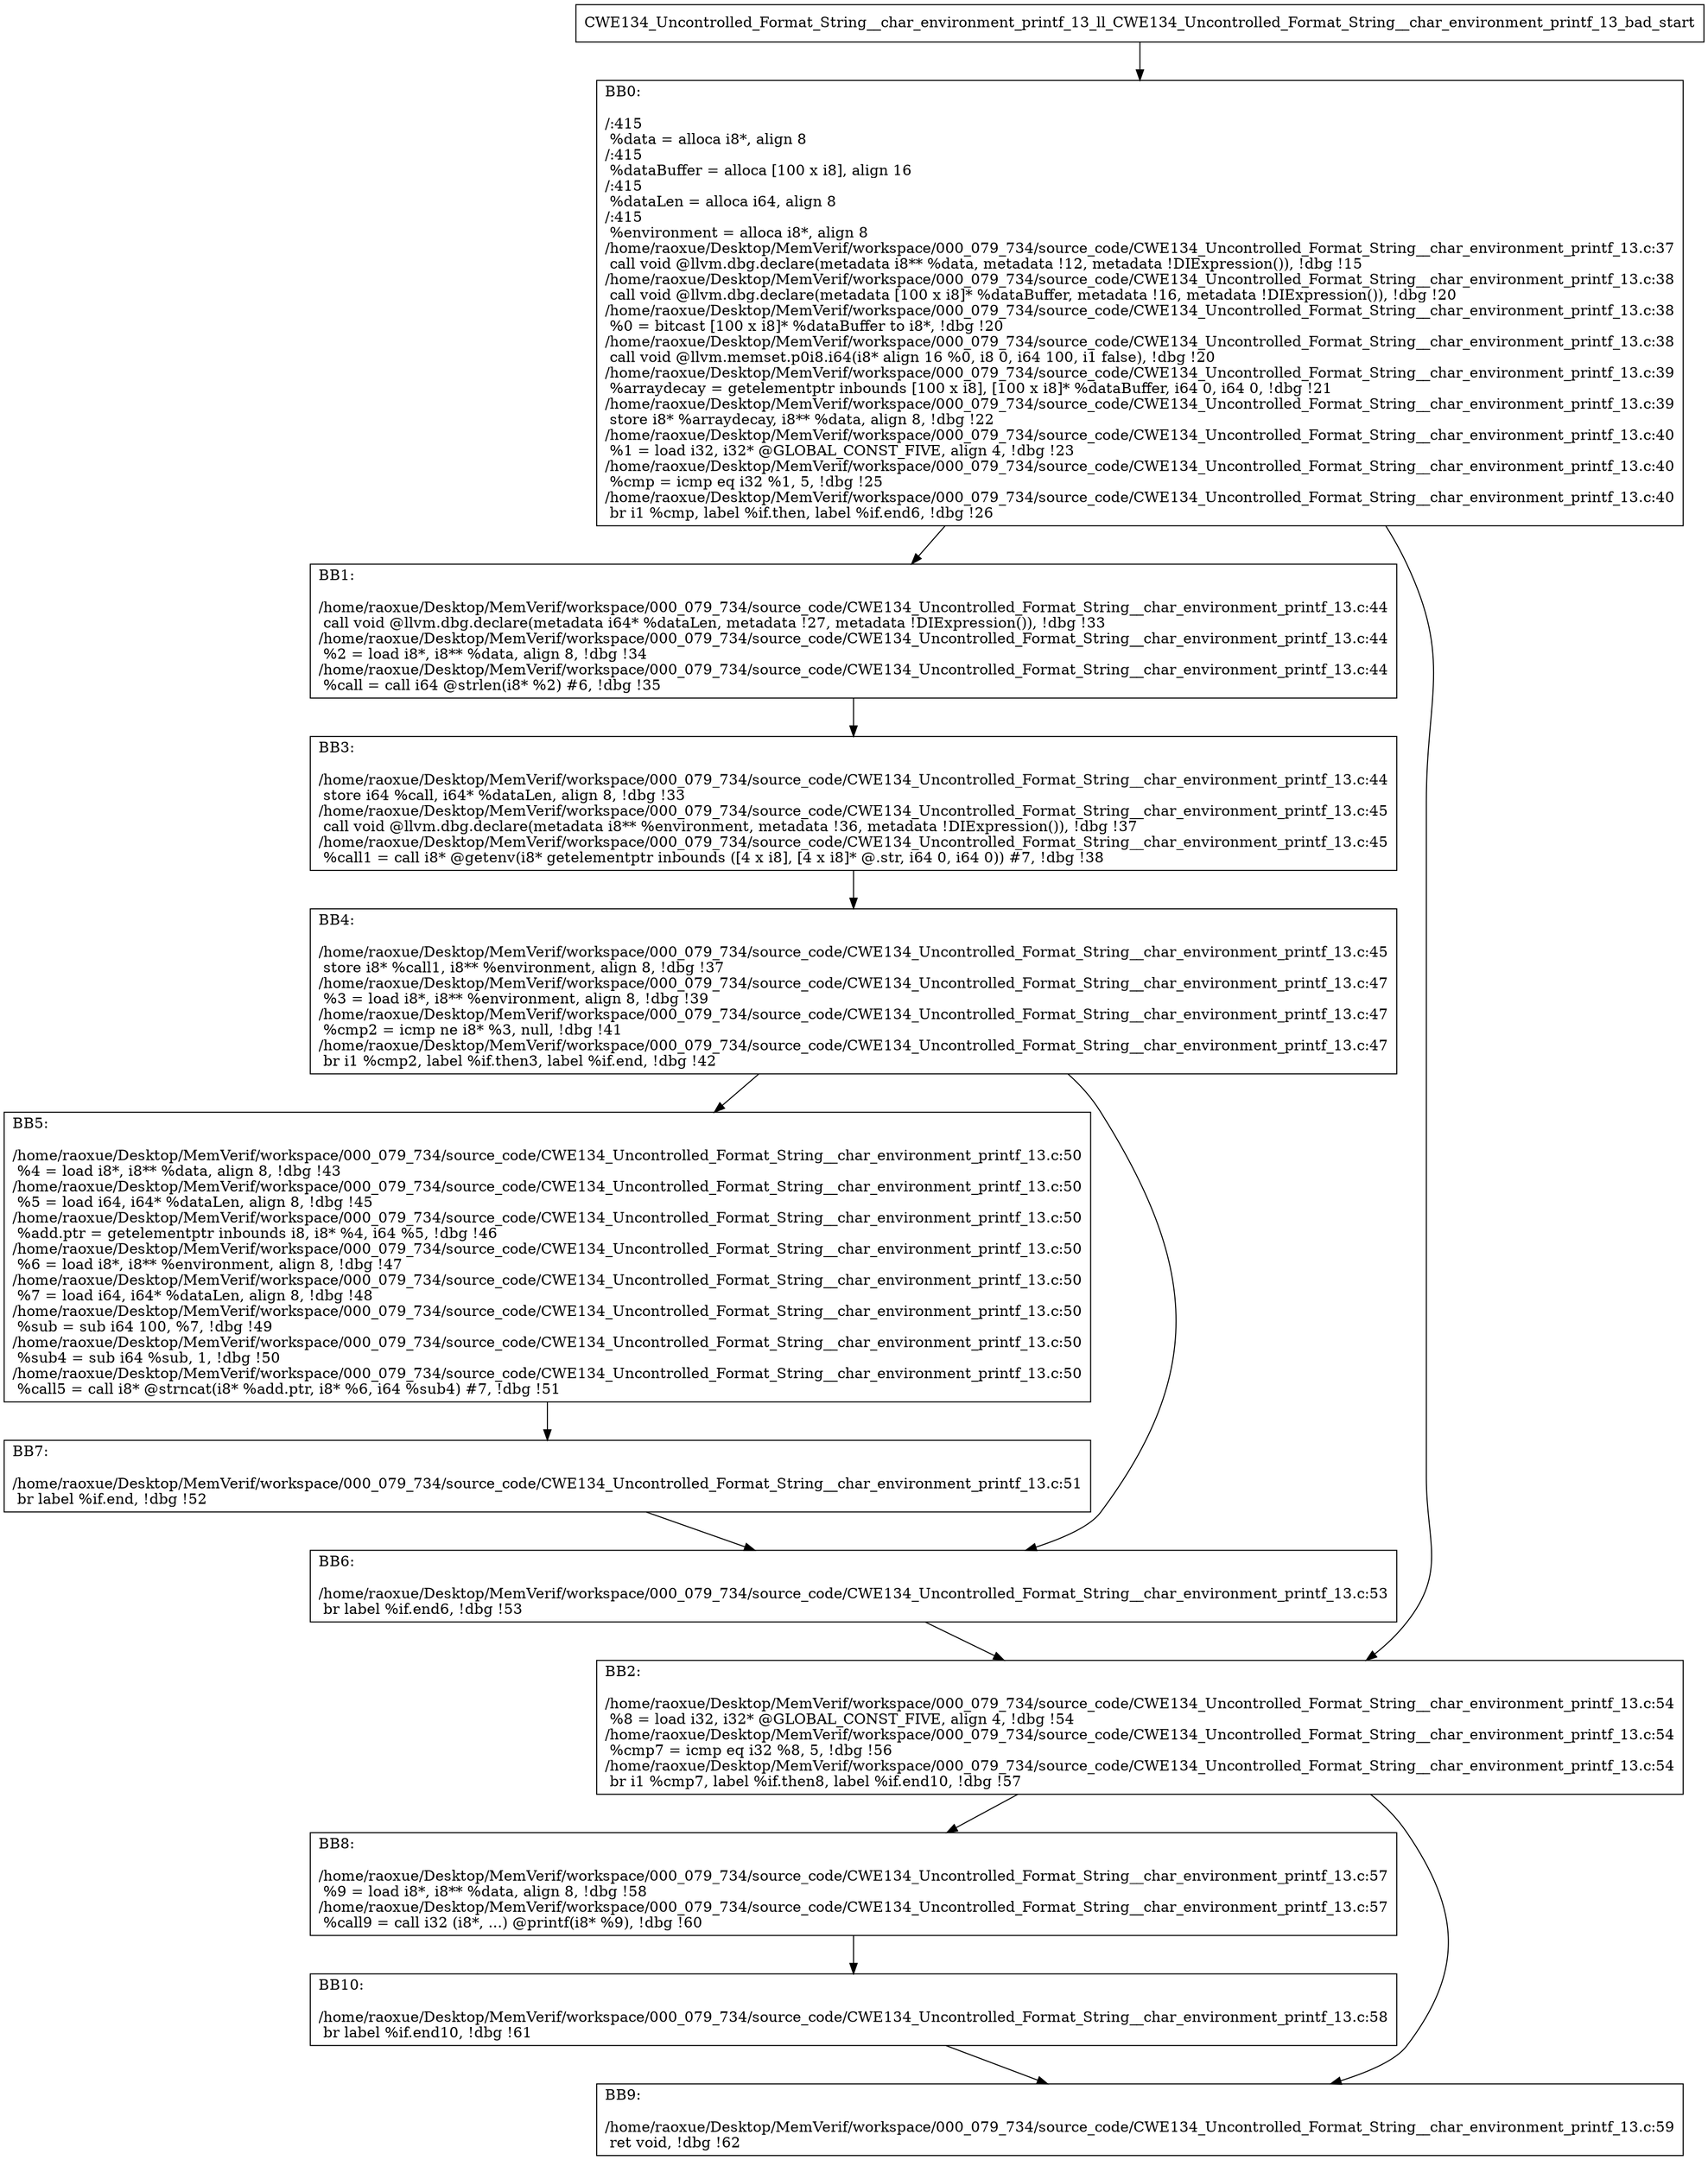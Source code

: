 digraph "CFG for'CWE134_Uncontrolled_Format_String__char_environment_printf_13_ll_CWE134_Uncontrolled_Format_String__char_environment_printf_13_bad' function" {
	BBCWE134_Uncontrolled_Format_String__char_environment_printf_13_ll_CWE134_Uncontrolled_Format_String__char_environment_printf_13_bad_start[shape=record,label="{CWE134_Uncontrolled_Format_String__char_environment_printf_13_ll_CWE134_Uncontrolled_Format_String__char_environment_printf_13_bad_start}"];
	BBCWE134_Uncontrolled_Format_String__char_environment_printf_13_ll_CWE134_Uncontrolled_Format_String__char_environment_printf_13_bad_start-> CWE134_Uncontrolled_Format_String__char_environment_printf_13_ll_CWE134_Uncontrolled_Format_String__char_environment_printf_13_badBB0;
	CWE134_Uncontrolled_Format_String__char_environment_printf_13_ll_CWE134_Uncontrolled_Format_String__char_environment_printf_13_badBB0 [shape=record, label="{BB0:\l\l/:415\l
  %data = alloca i8*, align 8\l
/:415\l
  %dataBuffer = alloca [100 x i8], align 16\l
/:415\l
  %dataLen = alloca i64, align 8\l
/:415\l
  %environment = alloca i8*, align 8\l
/home/raoxue/Desktop/MemVerif/workspace/000_079_734/source_code/CWE134_Uncontrolled_Format_String__char_environment_printf_13.c:37\l
  call void @llvm.dbg.declare(metadata i8** %data, metadata !12, metadata !DIExpression()), !dbg !15\l
/home/raoxue/Desktop/MemVerif/workspace/000_079_734/source_code/CWE134_Uncontrolled_Format_String__char_environment_printf_13.c:38\l
  call void @llvm.dbg.declare(metadata [100 x i8]* %dataBuffer, metadata !16, metadata !DIExpression()), !dbg !20\l
/home/raoxue/Desktop/MemVerif/workspace/000_079_734/source_code/CWE134_Uncontrolled_Format_String__char_environment_printf_13.c:38\l
  %0 = bitcast [100 x i8]* %dataBuffer to i8*, !dbg !20\l
/home/raoxue/Desktop/MemVerif/workspace/000_079_734/source_code/CWE134_Uncontrolled_Format_String__char_environment_printf_13.c:38\l
  call void @llvm.memset.p0i8.i64(i8* align 16 %0, i8 0, i64 100, i1 false), !dbg !20\l
/home/raoxue/Desktop/MemVerif/workspace/000_079_734/source_code/CWE134_Uncontrolled_Format_String__char_environment_printf_13.c:39\l
  %arraydecay = getelementptr inbounds [100 x i8], [100 x i8]* %dataBuffer, i64 0, i64 0, !dbg !21\l
/home/raoxue/Desktop/MemVerif/workspace/000_079_734/source_code/CWE134_Uncontrolled_Format_String__char_environment_printf_13.c:39\l
  store i8* %arraydecay, i8** %data, align 8, !dbg !22\l
/home/raoxue/Desktop/MemVerif/workspace/000_079_734/source_code/CWE134_Uncontrolled_Format_String__char_environment_printf_13.c:40\l
  %1 = load i32, i32* @GLOBAL_CONST_FIVE, align 4, !dbg !23\l
/home/raoxue/Desktop/MemVerif/workspace/000_079_734/source_code/CWE134_Uncontrolled_Format_String__char_environment_printf_13.c:40\l
  %cmp = icmp eq i32 %1, 5, !dbg !25\l
/home/raoxue/Desktop/MemVerif/workspace/000_079_734/source_code/CWE134_Uncontrolled_Format_String__char_environment_printf_13.c:40\l
  br i1 %cmp, label %if.then, label %if.end6, !dbg !26\l
}"];
	CWE134_Uncontrolled_Format_String__char_environment_printf_13_ll_CWE134_Uncontrolled_Format_String__char_environment_printf_13_badBB0-> CWE134_Uncontrolled_Format_String__char_environment_printf_13_ll_CWE134_Uncontrolled_Format_String__char_environment_printf_13_badBB1;
	CWE134_Uncontrolled_Format_String__char_environment_printf_13_ll_CWE134_Uncontrolled_Format_String__char_environment_printf_13_badBB0-> CWE134_Uncontrolled_Format_String__char_environment_printf_13_ll_CWE134_Uncontrolled_Format_String__char_environment_printf_13_badBB2;
	CWE134_Uncontrolled_Format_String__char_environment_printf_13_ll_CWE134_Uncontrolled_Format_String__char_environment_printf_13_badBB1 [shape=record, label="{BB1:\l\l/home/raoxue/Desktop/MemVerif/workspace/000_079_734/source_code/CWE134_Uncontrolled_Format_String__char_environment_printf_13.c:44\l
  call void @llvm.dbg.declare(metadata i64* %dataLen, metadata !27, metadata !DIExpression()), !dbg !33\l
/home/raoxue/Desktop/MemVerif/workspace/000_079_734/source_code/CWE134_Uncontrolled_Format_String__char_environment_printf_13.c:44\l
  %2 = load i8*, i8** %data, align 8, !dbg !34\l
/home/raoxue/Desktop/MemVerif/workspace/000_079_734/source_code/CWE134_Uncontrolled_Format_String__char_environment_printf_13.c:44\l
  %call = call i64 @strlen(i8* %2) #6, !dbg !35\l
}"];
	CWE134_Uncontrolled_Format_String__char_environment_printf_13_ll_CWE134_Uncontrolled_Format_String__char_environment_printf_13_badBB1-> CWE134_Uncontrolled_Format_String__char_environment_printf_13_ll_CWE134_Uncontrolled_Format_String__char_environment_printf_13_badBB3;
	CWE134_Uncontrolled_Format_String__char_environment_printf_13_ll_CWE134_Uncontrolled_Format_String__char_environment_printf_13_badBB3 [shape=record, label="{BB3:\l\l/home/raoxue/Desktop/MemVerif/workspace/000_079_734/source_code/CWE134_Uncontrolled_Format_String__char_environment_printf_13.c:44\l
  store i64 %call, i64* %dataLen, align 8, !dbg !33\l
/home/raoxue/Desktop/MemVerif/workspace/000_079_734/source_code/CWE134_Uncontrolled_Format_String__char_environment_printf_13.c:45\l
  call void @llvm.dbg.declare(metadata i8** %environment, metadata !36, metadata !DIExpression()), !dbg !37\l
/home/raoxue/Desktop/MemVerif/workspace/000_079_734/source_code/CWE134_Uncontrolled_Format_String__char_environment_printf_13.c:45\l
  %call1 = call i8* @getenv(i8* getelementptr inbounds ([4 x i8], [4 x i8]* @.str, i64 0, i64 0)) #7, !dbg !38\l
}"];
	CWE134_Uncontrolled_Format_String__char_environment_printf_13_ll_CWE134_Uncontrolled_Format_String__char_environment_printf_13_badBB3-> CWE134_Uncontrolled_Format_String__char_environment_printf_13_ll_CWE134_Uncontrolled_Format_String__char_environment_printf_13_badBB4;
	CWE134_Uncontrolled_Format_String__char_environment_printf_13_ll_CWE134_Uncontrolled_Format_String__char_environment_printf_13_badBB4 [shape=record, label="{BB4:\l\l/home/raoxue/Desktop/MemVerif/workspace/000_079_734/source_code/CWE134_Uncontrolled_Format_String__char_environment_printf_13.c:45\l
  store i8* %call1, i8** %environment, align 8, !dbg !37\l
/home/raoxue/Desktop/MemVerif/workspace/000_079_734/source_code/CWE134_Uncontrolled_Format_String__char_environment_printf_13.c:47\l
  %3 = load i8*, i8** %environment, align 8, !dbg !39\l
/home/raoxue/Desktop/MemVerif/workspace/000_079_734/source_code/CWE134_Uncontrolled_Format_String__char_environment_printf_13.c:47\l
  %cmp2 = icmp ne i8* %3, null, !dbg !41\l
/home/raoxue/Desktop/MemVerif/workspace/000_079_734/source_code/CWE134_Uncontrolled_Format_String__char_environment_printf_13.c:47\l
  br i1 %cmp2, label %if.then3, label %if.end, !dbg !42\l
}"];
	CWE134_Uncontrolled_Format_String__char_environment_printf_13_ll_CWE134_Uncontrolled_Format_String__char_environment_printf_13_badBB4-> CWE134_Uncontrolled_Format_String__char_environment_printf_13_ll_CWE134_Uncontrolled_Format_String__char_environment_printf_13_badBB5;
	CWE134_Uncontrolled_Format_String__char_environment_printf_13_ll_CWE134_Uncontrolled_Format_String__char_environment_printf_13_badBB4-> CWE134_Uncontrolled_Format_String__char_environment_printf_13_ll_CWE134_Uncontrolled_Format_String__char_environment_printf_13_badBB6;
	CWE134_Uncontrolled_Format_String__char_environment_printf_13_ll_CWE134_Uncontrolled_Format_String__char_environment_printf_13_badBB5 [shape=record, label="{BB5:\l\l/home/raoxue/Desktop/MemVerif/workspace/000_079_734/source_code/CWE134_Uncontrolled_Format_String__char_environment_printf_13.c:50\l
  %4 = load i8*, i8** %data, align 8, !dbg !43\l
/home/raoxue/Desktop/MemVerif/workspace/000_079_734/source_code/CWE134_Uncontrolled_Format_String__char_environment_printf_13.c:50\l
  %5 = load i64, i64* %dataLen, align 8, !dbg !45\l
/home/raoxue/Desktop/MemVerif/workspace/000_079_734/source_code/CWE134_Uncontrolled_Format_String__char_environment_printf_13.c:50\l
  %add.ptr = getelementptr inbounds i8, i8* %4, i64 %5, !dbg !46\l
/home/raoxue/Desktop/MemVerif/workspace/000_079_734/source_code/CWE134_Uncontrolled_Format_String__char_environment_printf_13.c:50\l
  %6 = load i8*, i8** %environment, align 8, !dbg !47\l
/home/raoxue/Desktop/MemVerif/workspace/000_079_734/source_code/CWE134_Uncontrolled_Format_String__char_environment_printf_13.c:50\l
  %7 = load i64, i64* %dataLen, align 8, !dbg !48\l
/home/raoxue/Desktop/MemVerif/workspace/000_079_734/source_code/CWE134_Uncontrolled_Format_String__char_environment_printf_13.c:50\l
  %sub = sub i64 100, %7, !dbg !49\l
/home/raoxue/Desktop/MemVerif/workspace/000_079_734/source_code/CWE134_Uncontrolled_Format_String__char_environment_printf_13.c:50\l
  %sub4 = sub i64 %sub, 1, !dbg !50\l
/home/raoxue/Desktop/MemVerif/workspace/000_079_734/source_code/CWE134_Uncontrolled_Format_String__char_environment_printf_13.c:50\l
  %call5 = call i8* @strncat(i8* %add.ptr, i8* %6, i64 %sub4) #7, !dbg !51\l
}"];
	CWE134_Uncontrolled_Format_String__char_environment_printf_13_ll_CWE134_Uncontrolled_Format_String__char_environment_printf_13_badBB5-> CWE134_Uncontrolled_Format_String__char_environment_printf_13_ll_CWE134_Uncontrolled_Format_String__char_environment_printf_13_badBB7;
	CWE134_Uncontrolled_Format_String__char_environment_printf_13_ll_CWE134_Uncontrolled_Format_String__char_environment_printf_13_badBB7 [shape=record, label="{BB7:\l\l/home/raoxue/Desktop/MemVerif/workspace/000_079_734/source_code/CWE134_Uncontrolled_Format_String__char_environment_printf_13.c:51\l
  br label %if.end, !dbg !52\l
}"];
	CWE134_Uncontrolled_Format_String__char_environment_printf_13_ll_CWE134_Uncontrolled_Format_String__char_environment_printf_13_badBB7-> CWE134_Uncontrolled_Format_String__char_environment_printf_13_ll_CWE134_Uncontrolled_Format_String__char_environment_printf_13_badBB6;
	CWE134_Uncontrolled_Format_String__char_environment_printf_13_ll_CWE134_Uncontrolled_Format_String__char_environment_printf_13_badBB6 [shape=record, label="{BB6:\l\l/home/raoxue/Desktop/MemVerif/workspace/000_079_734/source_code/CWE134_Uncontrolled_Format_String__char_environment_printf_13.c:53\l
  br label %if.end6, !dbg !53\l
}"];
	CWE134_Uncontrolled_Format_String__char_environment_printf_13_ll_CWE134_Uncontrolled_Format_String__char_environment_printf_13_badBB6-> CWE134_Uncontrolled_Format_String__char_environment_printf_13_ll_CWE134_Uncontrolled_Format_String__char_environment_printf_13_badBB2;
	CWE134_Uncontrolled_Format_String__char_environment_printf_13_ll_CWE134_Uncontrolled_Format_String__char_environment_printf_13_badBB2 [shape=record, label="{BB2:\l\l/home/raoxue/Desktop/MemVerif/workspace/000_079_734/source_code/CWE134_Uncontrolled_Format_String__char_environment_printf_13.c:54\l
  %8 = load i32, i32* @GLOBAL_CONST_FIVE, align 4, !dbg !54\l
/home/raoxue/Desktop/MemVerif/workspace/000_079_734/source_code/CWE134_Uncontrolled_Format_String__char_environment_printf_13.c:54\l
  %cmp7 = icmp eq i32 %8, 5, !dbg !56\l
/home/raoxue/Desktop/MemVerif/workspace/000_079_734/source_code/CWE134_Uncontrolled_Format_String__char_environment_printf_13.c:54\l
  br i1 %cmp7, label %if.then8, label %if.end10, !dbg !57\l
}"];
	CWE134_Uncontrolled_Format_String__char_environment_printf_13_ll_CWE134_Uncontrolled_Format_String__char_environment_printf_13_badBB2-> CWE134_Uncontrolled_Format_String__char_environment_printf_13_ll_CWE134_Uncontrolled_Format_String__char_environment_printf_13_badBB8;
	CWE134_Uncontrolled_Format_String__char_environment_printf_13_ll_CWE134_Uncontrolled_Format_String__char_environment_printf_13_badBB2-> CWE134_Uncontrolled_Format_String__char_environment_printf_13_ll_CWE134_Uncontrolled_Format_String__char_environment_printf_13_badBB9;
	CWE134_Uncontrolled_Format_String__char_environment_printf_13_ll_CWE134_Uncontrolled_Format_String__char_environment_printf_13_badBB8 [shape=record, label="{BB8:\l\l/home/raoxue/Desktop/MemVerif/workspace/000_079_734/source_code/CWE134_Uncontrolled_Format_String__char_environment_printf_13.c:57\l
  %9 = load i8*, i8** %data, align 8, !dbg !58\l
/home/raoxue/Desktop/MemVerif/workspace/000_079_734/source_code/CWE134_Uncontrolled_Format_String__char_environment_printf_13.c:57\l
  %call9 = call i32 (i8*, ...) @printf(i8* %9), !dbg !60\l
}"];
	CWE134_Uncontrolled_Format_String__char_environment_printf_13_ll_CWE134_Uncontrolled_Format_String__char_environment_printf_13_badBB8-> CWE134_Uncontrolled_Format_String__char_environment_printf_13_ll_CWE134_Uncontrolled_Format_String__char_environment_printf_13_badBB10;
	CWE134_Uncontrolled_Format_String__char_environment_printf_13_ll_CWE134_Uncontrolled_Format_String__char_environment_printf_13_badBB10 [shape=record, label="{BB10:\l\l/home/raoxue/Desktop/MemVerif/workspace/000_079_734/source_code/CWE134_Uncontrolled_Format_String__char_environment_printf_13.c:58\l
  br label %if.end10, !dbg !61\l
}"];
	CWE134_Uncontrolled_Format_String__char_environment_printf_13_ll_CWE134_Uncontrolled_Format_String__char_environment_printf_13_badBB10-> CWE134_Uncontrolled_Format_String__char_environment_printf_13_ll_CWE134_Uncontrolled_Format_String__char_environment_printf_13_badBB9;
	CWE134_Uncontrolled_Format_String__char_environment_printf_13_ll_CWE134_Uncontrolled_Format_String__char_environment_printf_13_badBB9 [shape=record, label="{BB9:\l\l/home/raoxue/Desktop/MemVerif/workspace/000_079_734/source_code/CWE134_Uncontrolled_Format_String__char_environment_printf_13.c:59\l
  ret void, !dbg !62\l
}"];
}
